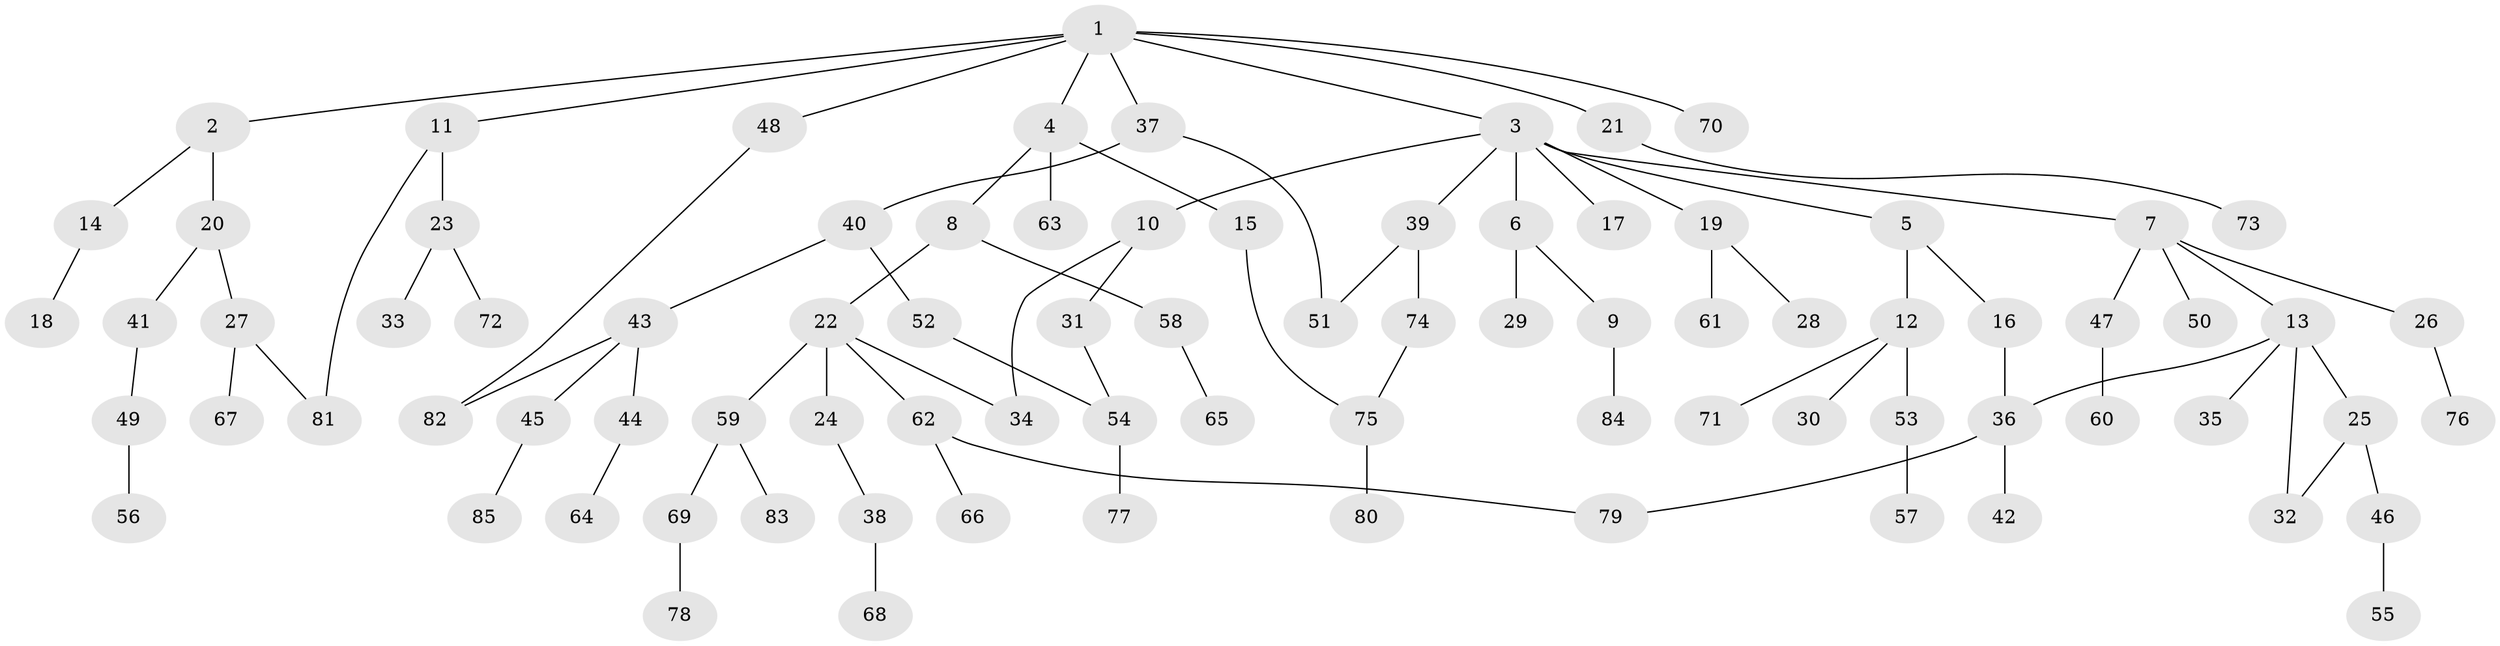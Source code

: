 // Generated by graph-tools (version 1.1) at 2025/01/03/09/25 03:01:00]
// undirected, 85 vertices, 93 edges
graph export_dot {
graph [start="1"]
  node [color=gray90,style=filled];
  1;
  2;
  3;
  4;
  5;
  6;
  7;
  8;
  9;
  10;
  11;
  12;
  13;
  14;
  15;
  16;
  17;
  18;
  19;
  20;
  21;
  22;
  23;
  24;
  25;
  26;
  27;
  28;
  29;
  30;
  31;
  32;
  33;
  34;
  35;
  36;
  37;
  38;
  39;
  40;
  41;
  42;
  43;
  44;
  45;
  46;
  47;
  48;
  49;
  50;
  51;
  52;
  53;
  54;
  55;
  56;
  57;
  58;
  59;
  60;
  61;
  62;
  63;
  64;
  65;
  66;
  67;
  68;
  69;
  70;
  71;
  72;
  73;
  74;
  75;
  76;
  77;
  78;
  79;
  80;
  81;
  82;
  83;
  84;
  85;
  1 -- 2;
  1 -- 3;
  1 -- 4;
  1 -- 11;
  1 -- 21;
  1 -- 37;
  1 -- 48;
  1 -- 70;
  2 -- 14;
  2 -- 20;
  3 -- 5;
  3 -- 6;
  3 -- 7;
  3 -- 10;
  3 -- 17;
  3 -- 19;
  3 -- 39;
  4 -- 8;
  4 -- 15;
  4 -- 63;
  5 -- 12;
  5 -- 16;
  6 -- 9;
  6 -- 29;
  7 -- 13;
  7 -- 26;
  7 -- 47;
  7 -- 50;
  8 -- 22;
  8 -- 58;
  9 -- 84;
  10 -- 31;
  10 -- 34;
  11 -- 23;
  11 -- 81;
  12 -- 30;
  12 -- 53;
  12 -- 71;
  13 -- 25;
  13 -- 35;
  13 -- 36;
  13 -- 32;
  14 -- 18;
  15 -- 75;
  16 -- 36;
  19 -- 28;
  19 -- 61;
  20 -- 27;
  20 -- 41;
  21 -- 73;
  22 -- 24;
  22 -- 34;
  22 -- 59;
  22 -- 62;
  23 -- 33;
  23 -- 72;
  24 -- 38;
  25 -- 32;
  25 -- 46;
  26 -- 76;
  27 -- 67;
  27 -- 81;
  31 -- 54;
  36 -- 42;
  36 -- 79;
  37 -- 40;
  37 -- 51;
  38 -- 68;
  39 -- 51;
  39 -- 74;
  40 -- 43;
  40 -- 52;
  41 -- 49;
  43 -- 44;
  43 -- 45;
  43 -- 82;
  44 -- 64;
  45 -- 85;
  46 -- 55;
  47 -- 60;
  48 -- 82;
  49 -- 56;
  52 -- 54;
  53 -- 57;
  54 -- 77;
  58 -- 65;
  59 -- 69;
  59 -- 83;
  62 -- 66;
  62 -- 79;
  69 -- 78;
  74 -- 75;
  75 -- 80;
}
